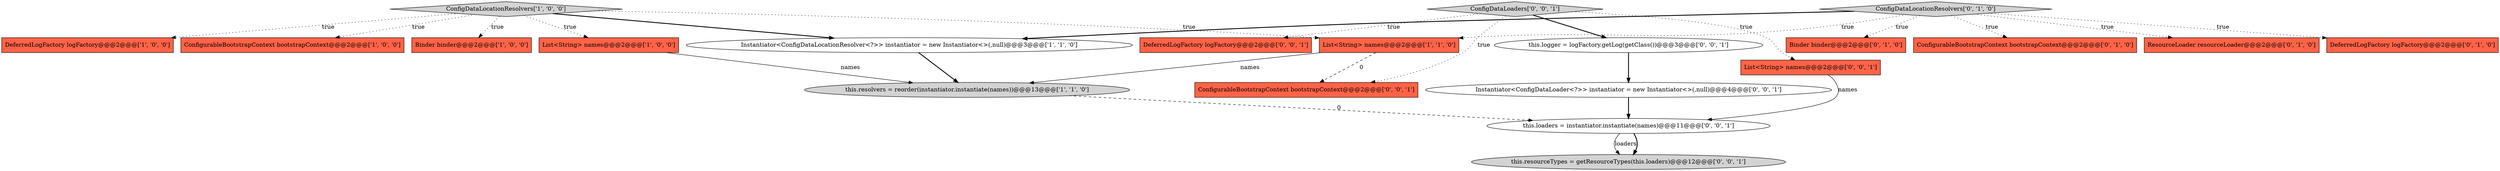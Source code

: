 digraph {
4 [style = filled, label = "ConfigurableBootstrapContext bootstrapContext@@@2@@@['1', '0', '0']", fillcolor = tomato, shape = box image = "AAA0AAABBB1BBB"];
11 [style = filled, label = "ResourceLoader resourceLoader@@@2@@@['0', '1', '0']", fillcolor = tomato, shape = box image = "AAA0AAABBB2BBB"];
0 [style = filled, label = "ConfigDataLocationResolvers['1', '0', '0']", fillcolor = lightgray, shape = diamond image = "AAA0AAABBB1BBB"];
19 [style = filled, label = "ConfigurableBootstrapContext bootstrapContext@@@2@@@['0', '0', '1']", fillcolor = tomato, shape = box image = "AAA0AAABBB3BBB"];
15 [style = filled, label = "ConfigDataLoaders['0', '0', '1']", fillcolor = lightgray, shape = diamond image = "AAA0AAABBB3BBB"];
14 [style = filled, label = "DeferredLogFactory logFactory@@@2@@@['0', '0', '1']", fillcolor = tomato, shape = box image = "AAA0AAABBB3BBB"];
13 [style = filled, label = "this.logger = logFactory.getLog(getClass())@@@3@@@['0', '0', '1']", fillcolor = white, shape = ellipse image = "AAA0AAABBB3BBB"];
6 [style = filled, label = "Instantiator<ConfigDataLocationResolver<?>> instantiator = new Instantiator<>(,null)@@@3@@@['1', '1', '0']", fillcolor = white, shape = ellipse image = "AAA0AAABBB1BBB"];
16 [style = filled, label = "List<String> names@@@2@@@['0', '0', '1']", fillcolor = tomato, shape = box image = "AAA0AAABBB3BBB"];
18 [style = filled, label = "this.resourceTypes = getResourceTypes(this.loaders)@@@12@@@['0', '0', '1']", fillcolor = lightgray, shape = ellipse image = "AAA0AAABBB3BBB"];
12 [style = filled, label = "ConfigDataLocationResolvers['0', '1', '0']", fillcolor = lightgray, shape = diamond image = "AAA0AAABBB2BBB"];
8 [style = filled, label = "DeferredLogFactory logFactory@@@2@@@['0', '1', '0']", fillcolor = tomato, shape = box image = "AAA0AAABBB2BBB"];
7 [style = filled, label = "this.resolvers = reorder(instantiator.instantiate(names))@@@13@@@['1', '1', '0']", fillcolor = lightgray, shape = ellipse image = "AAA0AAABBB1BBB"];
20 [style = filled, label = "this.loaders = instantiator.instantiate(names)@@@11@@@['0', '0', '1']", fillcolor = white, shape = ellipse image = "AAA0AAABBB3BBB"];
10 [style = filled, label = "Binder binder@@@2@@@['0', '1', '0']", fillcolor = tomato, shape = box image = "AAA0AAABBB2BBB"];
2 [style = filled, label = "List<String> names@@@2@@@['1', '0', '0']", fillcolor = tomato, shape = box image = "AAA0AAABBB1BBB"];
3 [style = filled, label = "Binder binder@@@2@@@['1', '0', '0']", fillcolor = tomato, shape = box image = "AAA0AAABBB1BBB"];
1 [style = filled, label = "DeferredLogFactory logFactory@@@2@@@['1', '0', '0']", fillcolor = tomato, shape = box image = "AAA0AAABBB1BBB"];
17 [style = filled, label = "Instantiator<ConfigDataLoader<?>> instantiator = new Instantiator<>(,null)@@@4@@@['0', '0', '1']", fillcolor = white, shape = ellipse image = "AAA0AAABBB3BBB"];
9 [style = filled, label = "ConfigurableBootstrapContext bootstrapContext@@@2@@@['0', '1', '0']", fillcolor = tomato, shape = box image = "AAA0AAABBB2BBB"];
5 [style = filled, label = "List<String> names@@@2@@@['1', '1', '0']", fillcolor = tomato, shape = box image = "AAA0AAABBB1BBB"];
20->18 [style = solid, label="loaders"];
5->7 [style = solid, label="names"];
15->13 [style = bold, label=""];
0->5 [style = dotted, label="true"];
0->6 [style = bold, label=""];
12->8 [style = dotted, label="true"];
0->4 [style = dotted, label="true"];
2->7 [style = solid, label="names"];
7->20 [style = dashed, label="0"];
15->14 [style = dotted, label="true"];
15->16 [style = dotted, label="true"];
12->6 [style = bold, label=""];
12->11 [style = dotted, label="true"];
20->18 [style = bold, label=""];
13->17 [style = bold, label=""];
12->10 [style = dotted, label="true"];
12->5 [style = dotted, label="true"];
15->19 [style = dotted, label="true"];
16->20 [style = solid, label="names"];
17->20 [style = bold, label=""];
0->3 [style = dotted, label="true"];
0->2 [style = dotted, label="true"];
6->7 [style = bold, label=""];
5->19 [style = dashed, label="0"];
0->1 [style = dotted, label="true"];
12->9 [style = dotted, label="true"];
}
